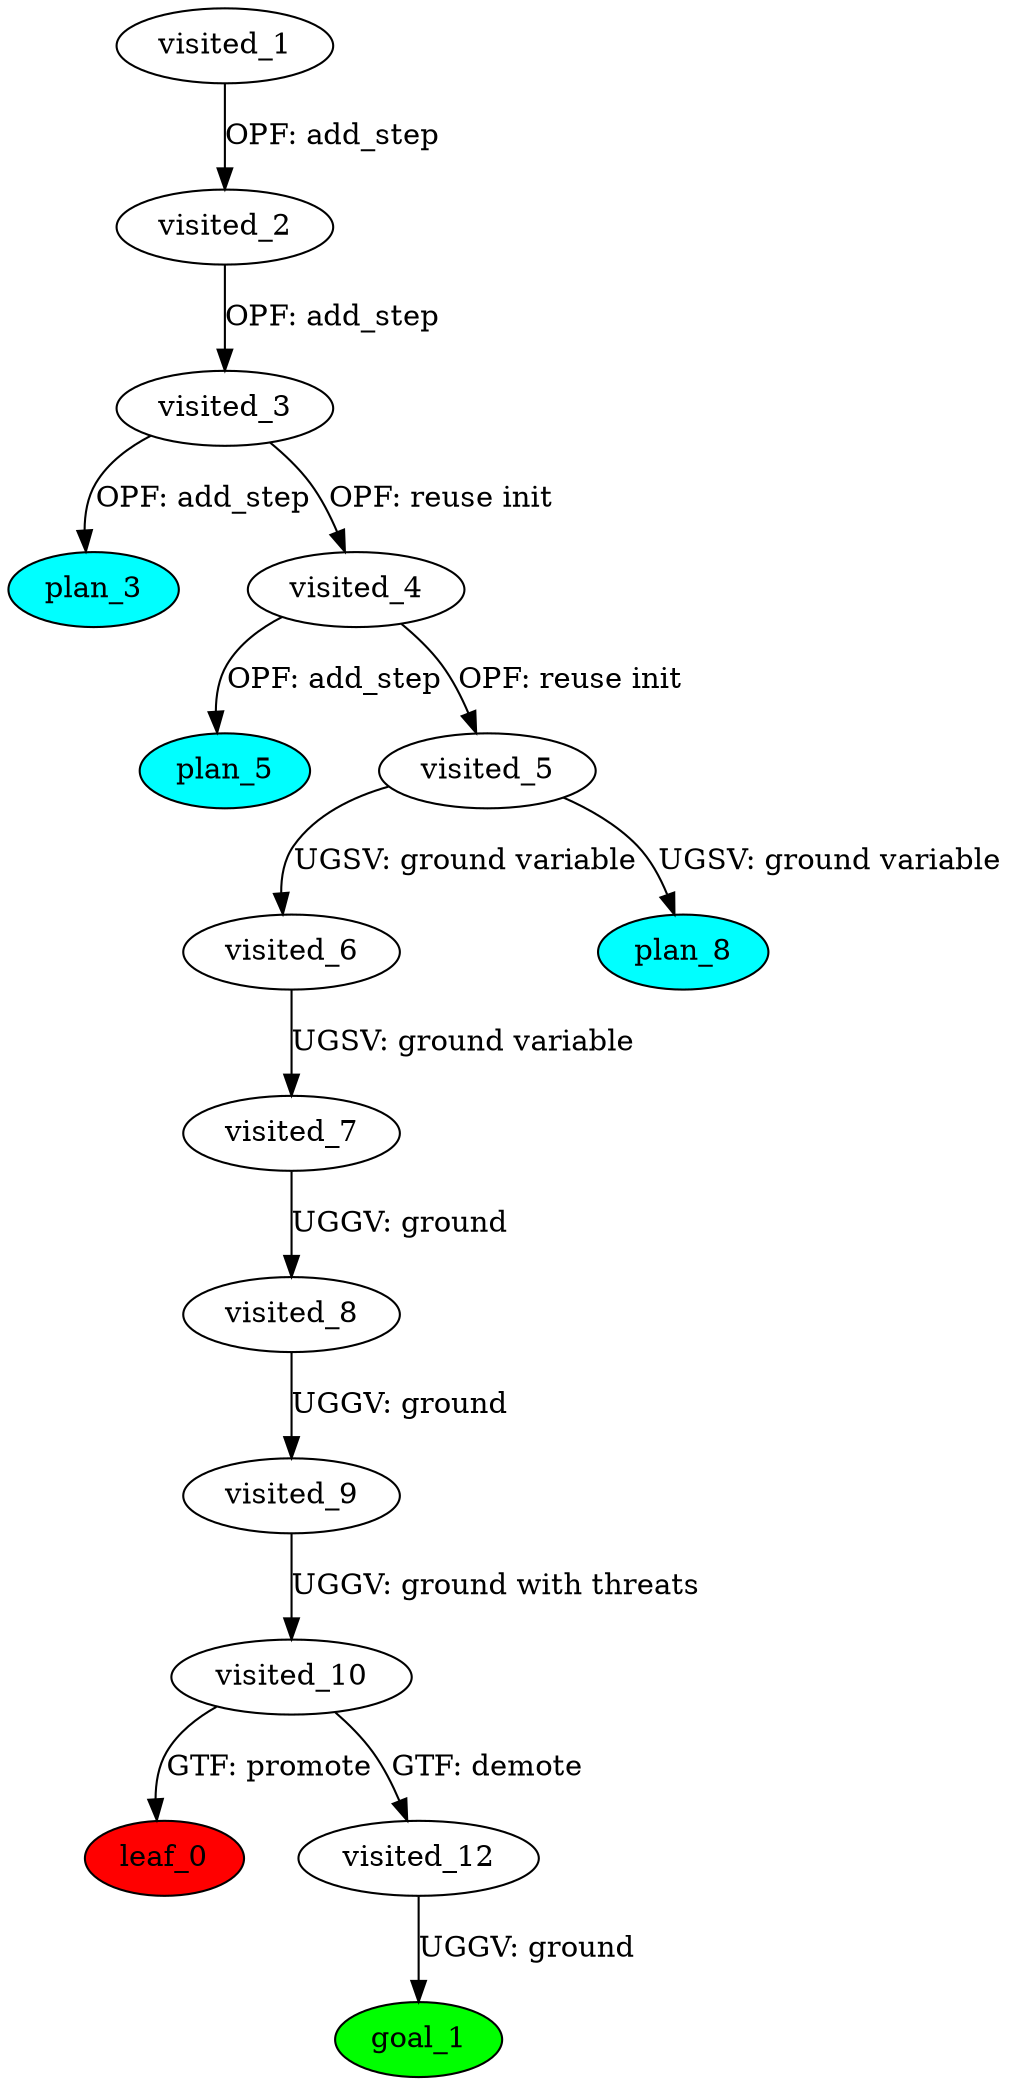 digraph {
	"fedb531f-2a06-ead6-1d97-04fc41e406b9" [label=plan_0 fillcolor=cyan style=filled]
	"fedb531f-2a06-ead6-1d97-04fc41e406b9" [label=visited_1 fillcolor=white style=filled]
	"28c7db88-5f71-6df9-f4bf-393b39e29a6d" [label=plan_1 fillcolor=cyan style=filled]
	"fedb531f-2a06-ead6-1d97-04fc41e406b9" -> "28c7db88-5f71-6df9-f4bf-393b39e29a6d" [label="OPF: add_step"]
	"28c7db88-5f71-6df9-f4bf-393b39e29a6d" [label=visited_2 fillcolor=white style=filled]
	"e1077091-5e9b-6204-c410-462cc55bba63" [label=plan_2 fillcolor=cyan style=filled]
	"28c7db88-5f71-6df9-f4bf-393b39e29a6d" -> "e1077091-5e9b-6204-c410-462cc55bba63" [label="OPF: add_step"]
	"e1077091-5e9b-6204-c410-462cc55bba63" [label=visited_3 fillcolor=white style=filled]
	"0087a6e9-a47c-94bf-c7af-e7572289020f" [label=plan_3 fillcolor=cyan style=filled]
	"e1077091-5e9b-6204-c410-462cc55bba63" -> "0087a6e9-a47c-94bf-c7af-e7572289020f" [label="OPF: add_step"]
	"90aad37d-df27-0ff2-ecf3-ab85d4226871" [label=plan_4 fillcolor=cyan style=filled]
	"e1077091-5e9b-6204-c410-462cc55bba63" -> "90aad37d-df27-0ff2-ecf3-ab85d4226871" [label="OPF: reuse init"]
	"90aad37d-df27-0ff2-ecf3-ab85d4226871" [label=visited_4 fillcolor=white style=filled]
	"2f6c2530-3738-c978-f185-6960accb7f1f" [label=plan_5 fillcolor=cyan style=filled]
	"90aad37d-df27-0ff2-ecf3-ab85d4226871" -> "2f6c2530-3738-c978-f185-6960accb7f1f" [label="OPF: add_step"]
	"cbdd81d0-a7c3-f26e-8409-8faca85c5e8f" [label=plan_6 fillcolor=cyan style=filled]
	"90aad37d-df27-0ff2-ecf3-ab85d4226871" -> "cbdd81d0-a7c3-f26e-8409-8faca85c5e8f" [label="OPF: reuse init"]
	"cbdd81d0-a7c3-f26e-8409-8faca85c5e8f" [label=visited_5 fillcolor=white style=filled]
	"f5f22b06-c3d0-966d-7f79-b6dbaa39abaf" [label=plan_7 fillcolor=cyan style=filled]
	"cbdd81d0-a7c3-f26e-8409-8faca85c5e8f" -> "f5f22b06-c3d0-966d-7f79-b6dbaa39abaf" [label="UGSV: ground variable"]
	"7ae93cd2-4126-6719-4e47-afa92bb37487" [label=plan_8 fillcolor=cyan style=filled]
	"cbdd81d0-a7c3-f26e-8409-8faca85c5e8f" -> "7ae93cd2-4126-6719-4e47-afa92bb37487" [label="UGSV: ground variable"]
	"f5f22b06-c3d0-966d-7f79-b6dbaa39abaf" [label=visited_6 fillcolor=white style=filled]
	"7c668b40-ec3c-10a5-0745-6bbfbc9af552" [label=plan_9 fillcolor=cyan style=filled]
	"f5f22b06-c3d0-966d-7f79-b6dbaa39abaf" -> "7c668b40-ec3c-10a5-0745-6bbfbc9af552" [label="UGSV: ground variable"]
	"7c668b40-ec3c-10a5-0745-6bbfbc9af552" [label=visited_7 fillcolor=white style=filled]
	"15643cf3-22a7-40ec-e545-e7061e6bbbc5" [label=plan_10 fillcolor=cyan style=filled]
	"7c668b40-ec3c-10a5-0745-6bbfbc9af552" -> "15643cf3-22a7-40ec-e545-e7061e6bbbc5" [label="UGGV: ground"]
	"15643cf3-22a7-40ec-e545-e7061e6bbbc5" [label=visited_8 fillcolor=white style=filled]
	"5da55a1f-2ac1-9445-e7a8-3e08e9248d52" [label=plan_11 fillcolor=cyan style=filled]
	"15643cf3-22a7-40ec-e545-e7061e6bbbc5" -> "5da55a1f-2ac1-9445-e7a8-3e08e9248d52" [label="UGGV: ground"]
	"5da55a1f-2ac1-9445-e7a8-3e08e9248d52" [label=visited_9 fillcolor=white style=filled]
	"ef3e0952-6e82-3445-968a-89d4f1435d69" [label=plan_12 fillcolor=cyan style=filled]
	"5da55a1f-2ac1-9445-e7a8-3e08e9248d52" -> "ef3e0952-6e82-3445-968a-89d4f1435d69" [label="UGGV: ground with threats"]
	"ef3e0952-6e82-3445-968a-89d4f1435d69" [label=visited_10 fillcolor=white style=filled]
	"0cc2fa26-13ff-0ff8-fc13-44e199a26957" [label=plan_13 fillcolor=cyan style=filled]
	"ef3e0952-6e82-3445-968a-89d4f1435d69" -> "0cc2fa26-13ff-0ff8-fc13-44e199a26957" [label="GTF: promote"]
	"1c8a6354-d9f6-8a35-4da4-4a0e25804edf" [label=plan_14 fillcolor=cyan style=filled]
	"ef3e0952-6e82-3445-968a-89d4f1435d69" -> "1c8a6354-d9f6-8a35-4da4-4a0e25804edf" [label="GTF: demote"]
	"0cc2fa26-13ff-0ff8-fc13-44e199a26957" [label=visited_11 fillcolor=white style=filled]
	"0cc2fa26-13ff-0ff8-fc13-44e199a26957" [label=leaf_0 fillcolor=red style=filled]
	"1c8a6354-d9f6-8a35-4da4-4a0e25804edf" [label=visited_12 fillcolor=white style=filled]
	"d607bb17-80cc-899e-fd40-466c91a38a10" [label=plan_15 fillcolor=cyan style=filled]
	"1c8a6354-d9f6-8a35-4da4-4a0e25804edf" -> "d607bb17-80cc-899e-fd40-466c91a38a10" [label="UGGV: ground"]
	"d607bb17-80cc-899e-fd40-466c91a38a10" [label=visited_13 fillcolor=white style=filled]
	"d607bb17-80cc-899e-fd40-466c91a38a10" [label=goal_1 fillcolor=green style=filled]
}
